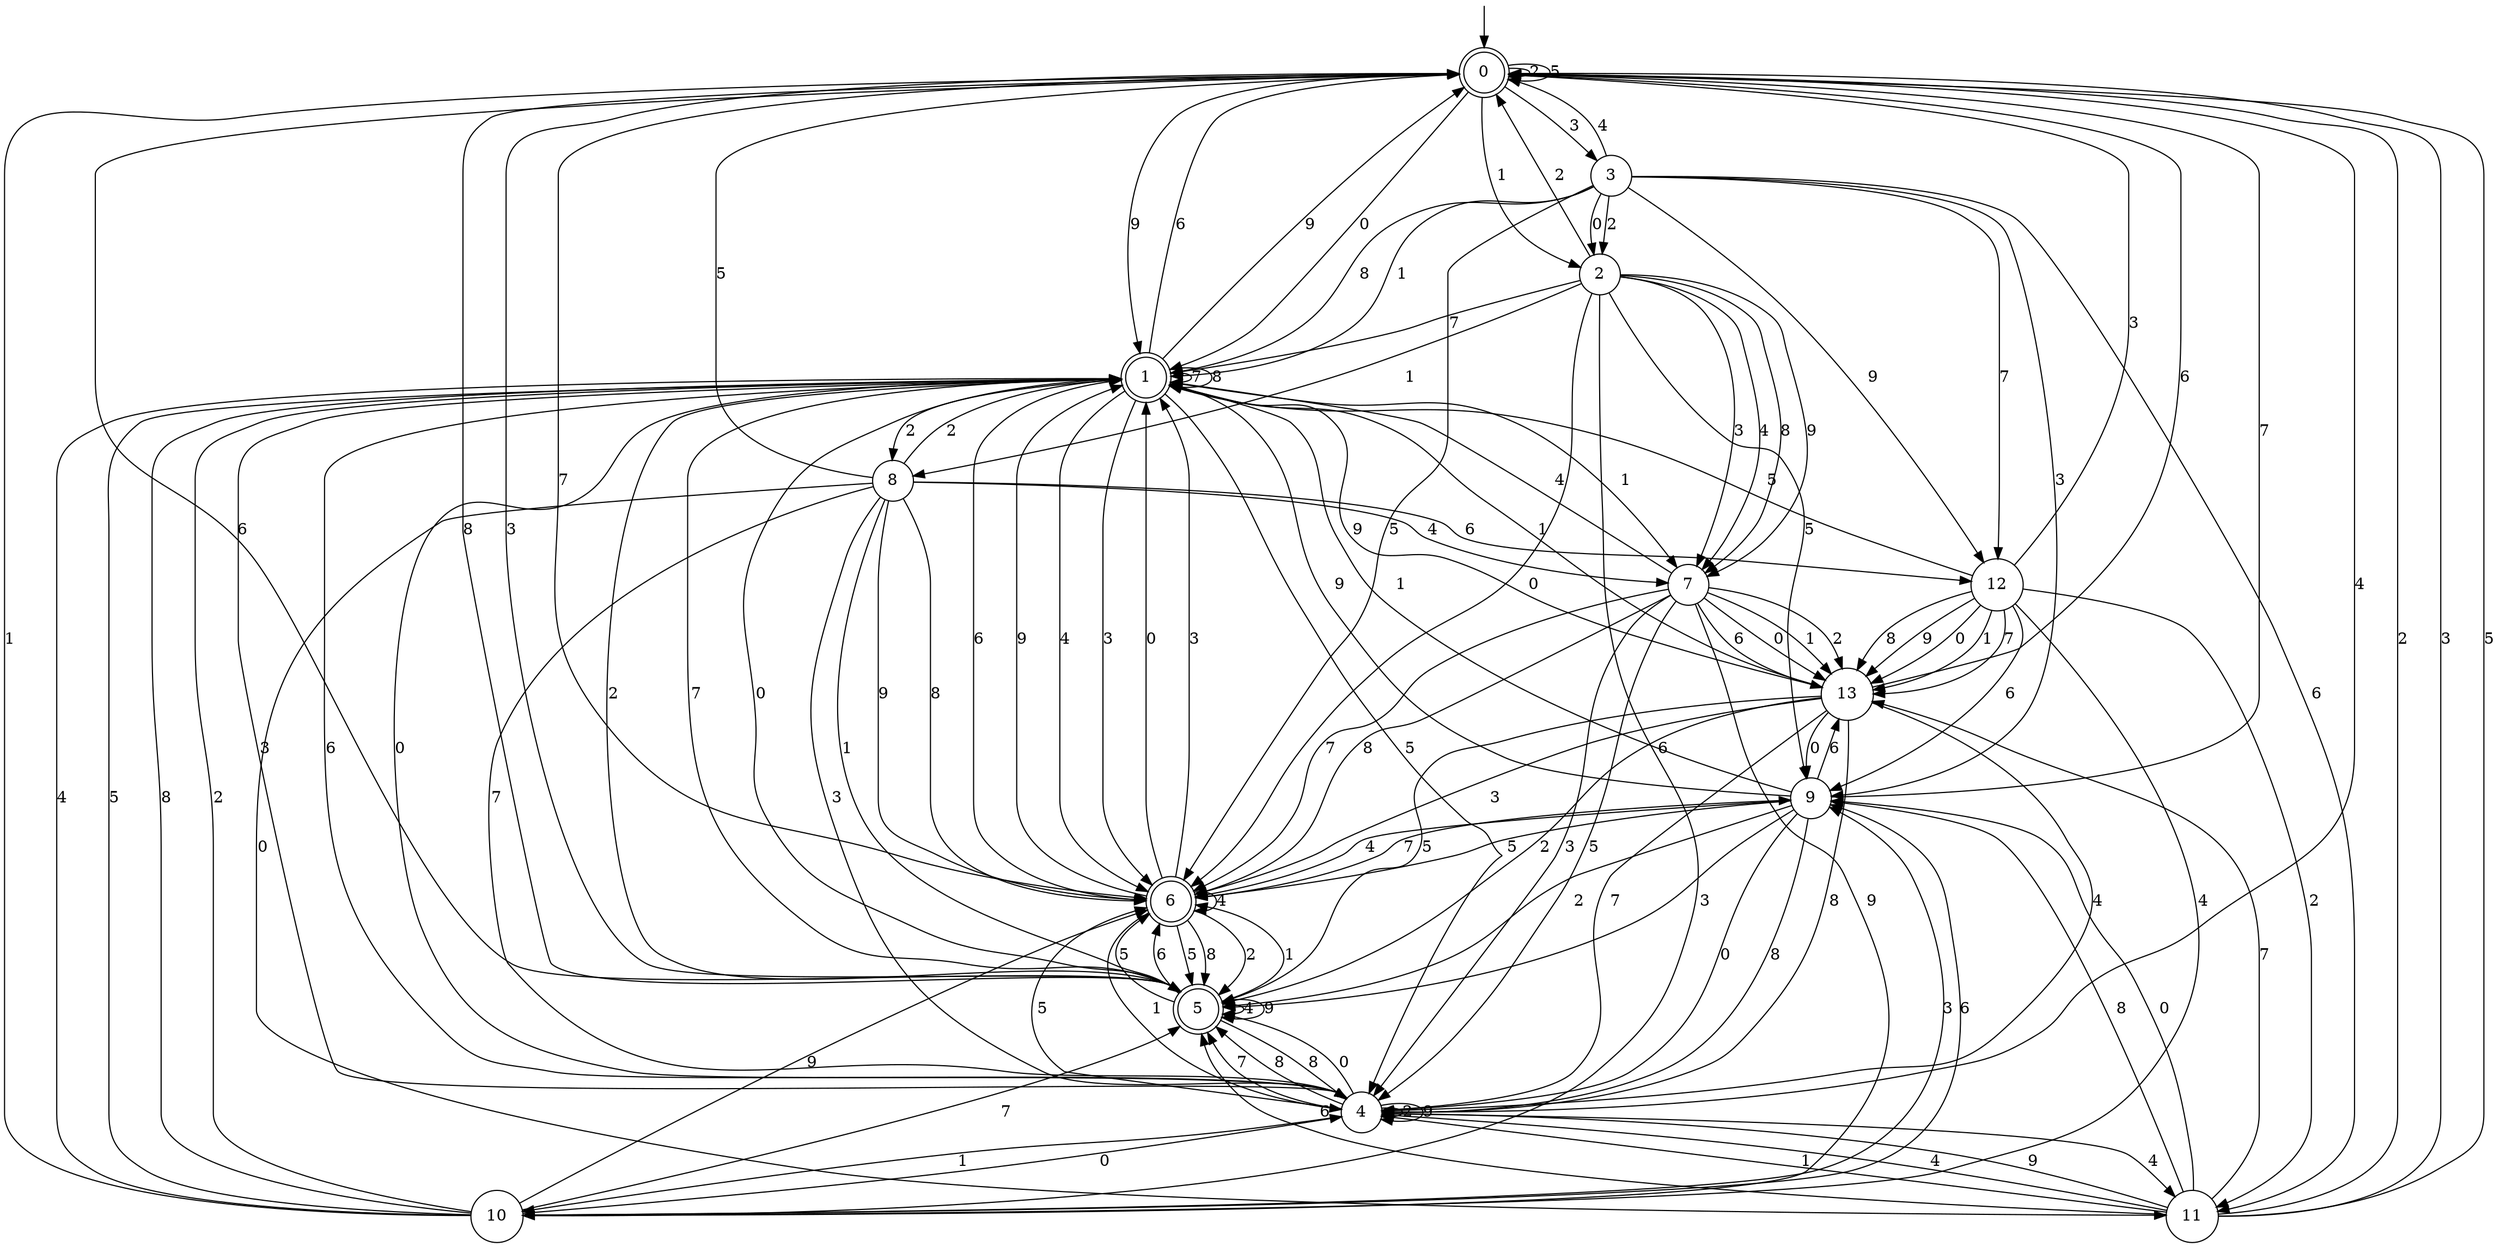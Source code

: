 digraph g {

	s0 [shape="doublecircle" label="0"];
	s1 [shape="doublecircle" label="1"];
	s2 [shape="circle" label="2"];
	s3 [shape="circle" label="3"];
	s4 [shape="circle" label="4"];
	s5 [shape="doublecircle" label="5"];
	s6 [shape="doublecircle" label="6"];
	s7 [shape="circle" label="7"];
	s8 [shape="circle" label="8"];
	s9 [shape="circle" label="9"];
	s10 [shape="circle" label="10"];
	s11 [shape="circle" label="11"];
	s12 [shape="circle" label="12"];
	s13 [shape="circle" label="13"];
	s0 -> s1 [label="0"];
	s0 -> s2 [label="1"];
	s0 -> s0 [label="2"];
	s0 -> s3 [label="3"];
	s0 -> s4 [label="4"];
	s0 -> s0 [label="5"];
	s0 -> s5 [label="6"];
	s0 -> s6 [label="7"];
	s0 -> s5 [label="8"];
	s0 -> s1 [label="9"];
	s1 -> s4 [label="0"];
	s1 -> s7 [label="1"];
	s1 -> s8 [label="2"];
	s1 -> s6 [label="3"];
	s1 -> s6 [label="4"];
	s1 -> s4 [label="5"];
	s1 -> s0 [label="6"];
	s1 -> s1 [label="7"];
	s1 -> s1 [label="8"];
	s1 -> s0 [label="9"];
	s2 -> s6 [label="0"];
	s2 -> s8 [label="1"];
	s2 -> s0 [label="2"];
	s2 -> s7 [label="3"];
	s2 -> s7 [label="4"];
	s2 -> s9 [label="5"];
	s2 -> s10 [label="6"];
	s2 -> s1 [label="7"];
	s2 -> s7 [label="8"];
	s2 -> s7 [label="9"];
	s3 -> s2 [label="0"];
	s3 -> s1 [label="1"];
	s3 -> s2 [label="2"];
	s3 -> s9 [label="3"];
	s3 -> s0 [label="4"];
	s3 -> s6 [label="5"];
	s3 -> s11 [label="6"];
	s3 -> s12 [label="7"];
	s3 -> s1 [label="8"];
	s3 -> s12 [label="9"];
	s4 -> s5 [label="0"];
	s4 -> s10 [label="1"];
	s4 -> s4 [label="2"];
	s4 -> s1 [label="3"];
	s4 -> s11 [label="4"];
	s4 -> s6 [label="5"];
	s4 -> s1 [label="6"];
	s4 -> s5 [label="7"];
	s4 -> s5 [label="8"];
	s4 -> s4 [label="9"];
	s5 -> s1 [label="0"];
	s5 -> s6 [label="1"];
	s5 -> s1 [label="2"];
	s5 -> s0 [label="3"];
	s5 -> s5 [label="4"];
	s5 -> s6 [label="5"];
	s5 -> s6 [label="6"];
	s5 -> s1 [label="7"];
	s5 -> s4 [label="8"];
	s5 -> s5 [label="9"];
	s6 -> s1 [label="0"];
	s6 -> s4 [label="1"];
	s6 -> s5 [label="2"];
	s6 -> s1 [label="3"];
	s6 -> s6 [label="4"];
	s6 -> s5 [label="5"];
	s6 -> s1 [label="6"];
	s6 -> s9 [label="7"];
	s6 -> s5 [label="8"];
	s6 -> s1 [label="9"];
	s7 -> s13 [label="0"];
	s7 -> s13 [label="1"];
	s7 -> s13 [label="2"];
	s7 -> s4 [label="3"];
	s7 -> s1 [label="4"];
	s7 -> s4 [label="5"];
	s7 -> s13 [label="6"];
	s7 -> s6 [label="7"];
	s7 -> s6 [label="8"];
	s7 -> s10 [label="9"];
	s8 -> s11 [label="0"];
	s8 -> s5 [label="1"];
	s8 -> s1 [label="2"];
	s8 -> s4 [label="3"];
	s8 -> s7 [label="4"];
	s8 -> s0 [label="5"];
	s8 -> s12 [label="6"];
	s8 -> s4 [label="7"];
	s8 -> s6 [label="8"];
	s8 -> s6 [label="9"];
	s9 -> s4 [label="0"];
	s9 -> s1 [label="1"];
	s9 -> s5 [label="2"];
	s9 -> s5 [label="3"];
	s9 -> s6 [label="4"];
	s9 -> s6 [label="5"];
	s9 -> s13 [label="6"];
	s9 -> s0 [label="7"];
	s9 -> s4 [label="8"];
	s9 -> s1 [label="9"];
	s10 -> s4 [label="0"];
	s10 -> s0 [label="1"];
	s10 -> s1 [label="2"];
	s10 -> s9 [label="3"];
	s10 -> s1 [label="4"];
	s10 -> s1 [label="5"];
	s10 -> s9 [label="6"];
	s10 -> s5 [label="7"];
	s10 -> s1 [label="8"];
	s10 -> s6 [label="9"];
	s11 -> s9 [label="0"];
	s11 -> s4 [label="1"];
	s11 -> s0 [label="2"];
	s11 -> s0 [label="3"];
	s11 -> s4 [label="4"];
	s11 -> s0 [label="5"];
	s11 -> s5 [label="6"];
	s11 -> s13 [label="7"];
	s11 -> s9 [label="8"];
	s11 -> s4 [label="9"];
	s12 -> s13 [label="0"];
	s12 -> s13 [label="1"];
	s12 -> s11 [label="2"];
	s12 -> s0 [label="3"];
	s12 -> s10 [label="4"];
	s12 -> s1 [label="5"];
	s12 -> s9 [label="6"];
	s12 -> s13 [label="7"];
	s12 -> s13 [label="8"];
	s12 -> s13 [label="9"];
	s13 -> s9 [label="0"];
	s13 -> s1 [label="1"];
	s13 -> s5 [label="2"];
	s13 -> s6 [label="3"];
	s13 -> s4 [label="4"];
	s13 -> s5 [label="5"];
	s13 -> s0 [label="6"];
	s13 -> s4 [label="7"];
	s13 -> s4 [label="8"];
	s13 -> s1 [label="9"];

__start0 [label="" shape="none" width="0" height="0"];
__start0 -> s0;

}
